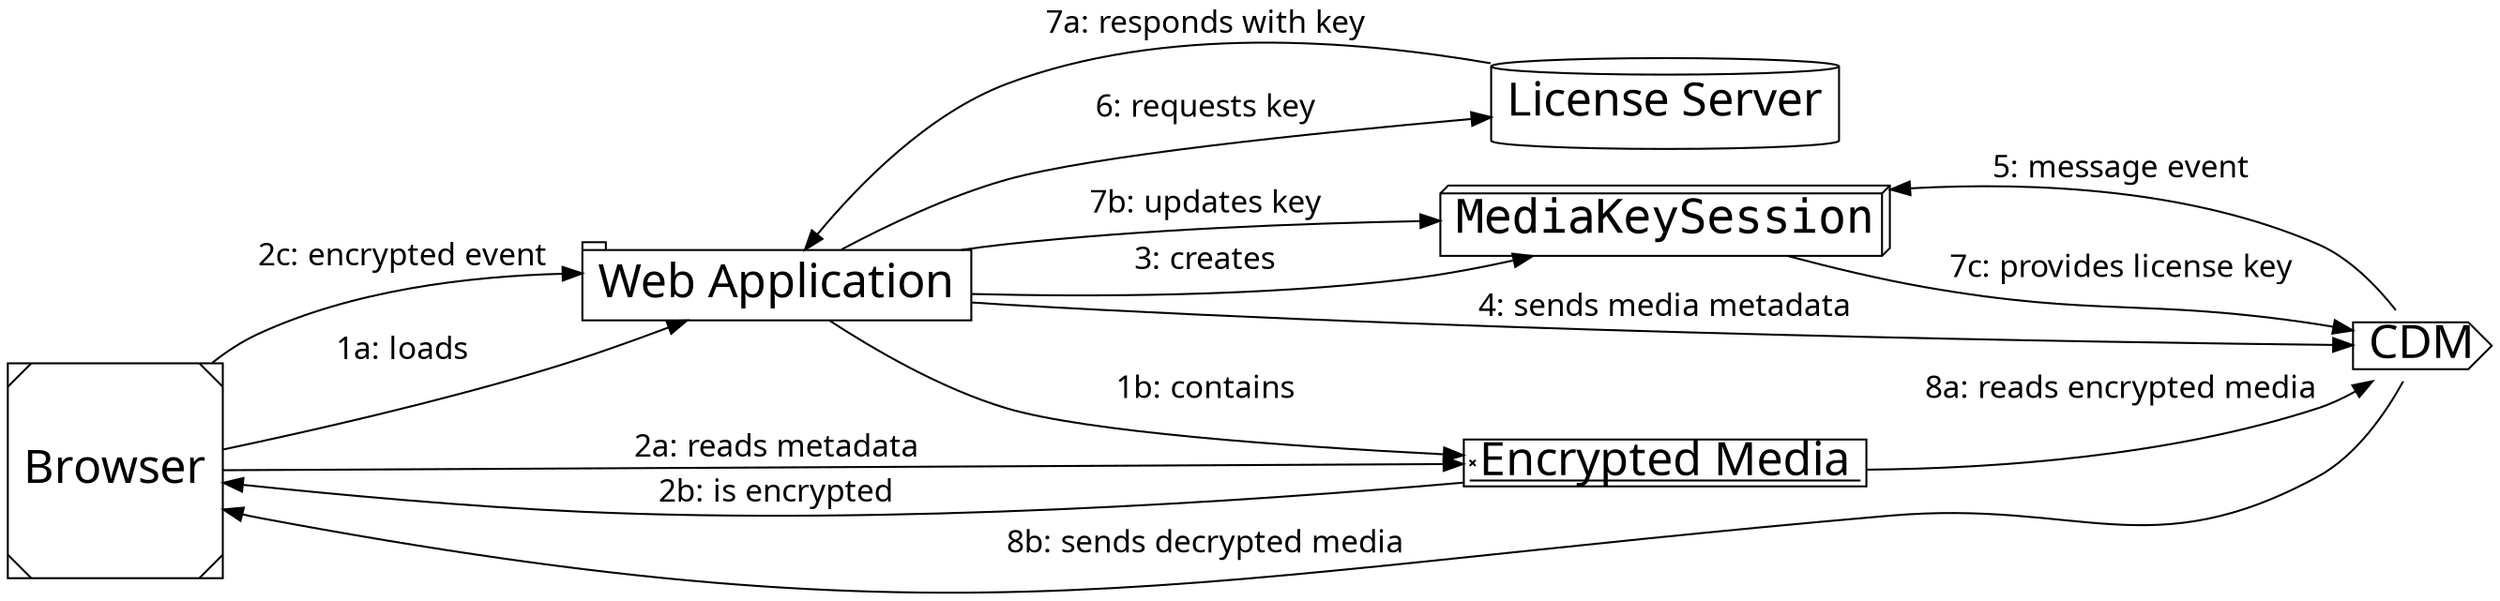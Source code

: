 digraph EME {
    rankdir=LR;
    node [fontname="sans";fontsize=24];
    edge [fontname="sans";fontsize=16];

    "Browser" [shape="Msquare"];
    "MediaKeySession" [shape="box3d";fontname="Monospace"];
    "CDM" [shape="cds"];
    "Web Application" [shape="tab"];
    "Encrypted Media" [shape="signature"];
    "License Server" [shape="cylinder"];

    "Browser" -> "Web Application" [label="1a: loads"];
    "Web Application" -> "Encrypted Media" [label="1b: contains"];
    "Browser" -> "Encrypted Media" [label="2a: reads metadata"];
    "Encrypted Media" -> "Browser" [label="2b: is encrypted"];
    "Browser" -> "Web Application" [label="2c: encrypted event"];
    "Web Application" -> "MediaKeySession" [label="3: creates"];
    "Web Application" -> "CDM" [label="4: sends media metadata"];
    "CDM" -> "MediaKeySession" [label="5: message event"];
    "Web Application" -> "License Server" [label="6: requests key"];
    "License Server" -> "Web Application" [label="7a: responds with key"];
    "Web Application" -> "MediaKeySession" [label="7b: updates key"];
    "MediaKeySession" -> "CDM" [label="7c: provides license key"];
    "Encrypted Media" -> "CDM" [label="8a: reads encrypted media"];
    "CDM" -> "Browser" [label="8b: sends decrypted media"];
}
